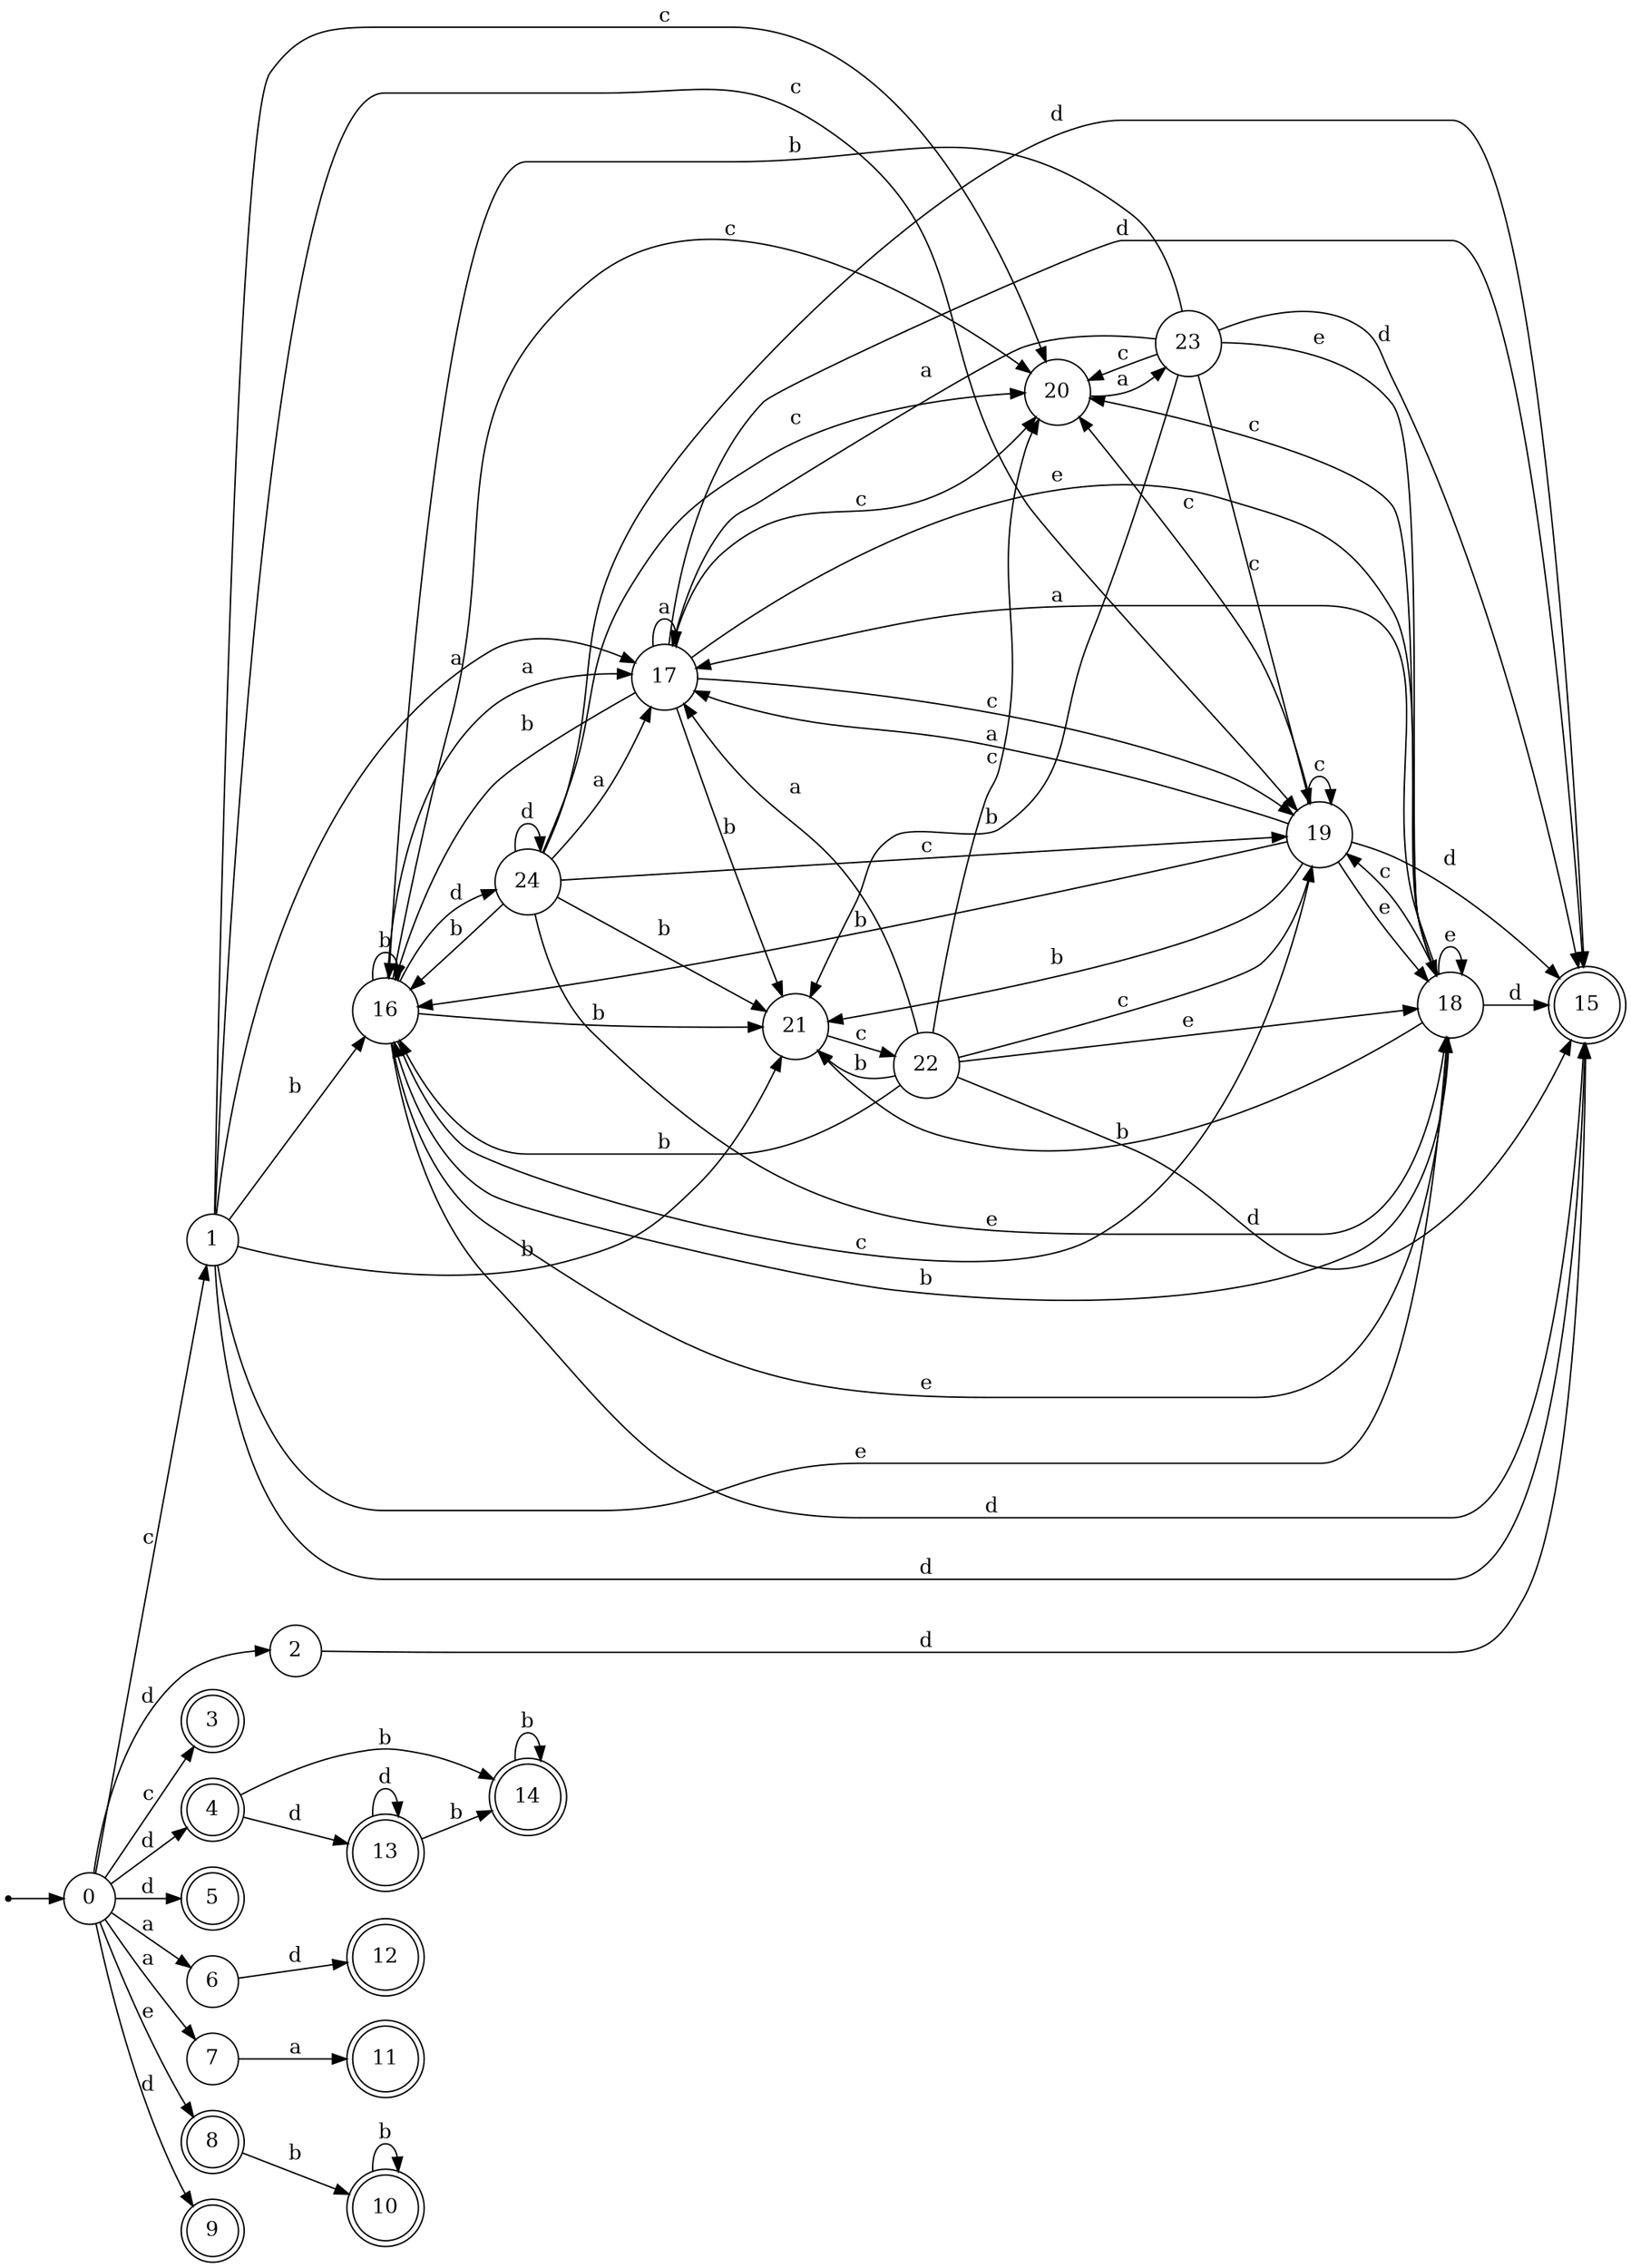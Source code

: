 digraph finite_state_machine {
rankdir=LR;
size="20,20";
node [shape = point]; "dummy0"
node [shape = circle]; "0";
"dummy0" -> "0";
node [shape = circle]; "1";
node [shape = circle]; "2";
node [shape = doublecircle]; "3";node [shape = doublecircle]; "4";node [shape = doublecircle]; "5";node [shape = circle]; "6";
node [shape = circle]; "7";
node [shape = doublecircle]; "8";node [shape = doublecircle]; "9";node [shape = doublecircle]; "10";node [shape = doublecircle]; "11";node [shape = doublecircle]; "12";node [shape = doublecircle]; "13";node [shape = doublecircle]; "14";node [shape = doublecircle]; "15";node [shape = circle]; "16";
node [shape = circle]; "17";
node [shape = circle]; "18";
node [shape = circle]; "19";
node [shape = circle]; "20";
node [shape = circle]; "21";
node [shape = circle]; "22";
node [shape = circle]; "23";
node [shape = circle]; "24";
"0" -> "1" [label = "c"];
 "0" -> "3" [label = "c"];
 "0" -> "9" [label = "d"];
 "0" -> "2" [label = "d"];
 "0" -> "4" [label = "d"];
 "0" -> "5" [label = "d"];
 "0" -> "6" [label = "a"];
 "0" -> "7" [label = "a"];
 "0" -> "8" [label = "e"];
 "8" -> "10" [label = "b"];
 "10" -> "10" [label = "b"];
 "7" -> "11" [label = "a"];
 "6" -> "12" [label = "d"];
 "4" -> "13" [label = "d"];
 "4" -> "14" [label = "b"];
 "14" -> "14" [label = "b"];
 "13" -> "13" [label = "d"];
 "13" -> "14" [label = "b"];
 "2" -> "15" [label = "d"];
 "1" -> "16" [label = "b"];
 "1" -> "21" [label = "b"];
 "1" -> "17" [label = "a"];
 "1" -> "18" [label = "e"];
 "1" -> "19" [label = "c"];
 "1" -> "20" [label = "c"];
 "1" -> "15" [label = "d"];
 "21" -> "22" [label = "c"];
 "22" -> "16" [label = "b"];
 "22" -> "21" [label = "b"];
 "22" -> "17" [label = "a"];
 "22" -> "18" [label = "e"];
 "22" -> "19" [label = "c"];
 "22" -> "20" [label = "c"];
 "22" -> "15" [label = "d"];
 "20" -> "23" [label = "a"];
 "23" -> "19" [label = "c"];
 "23" -> "20" [label = "c"];
 "23" -> "16" [label = "b"];
 "23" -> "21" [label = "b"];
 "23" -> "17" [label = "a"];
 "23" -> "18" [label = "e"];
 "23" -> "15" [label = "d"];
 "19" -> "19" [label = "c"];
 "19" -> "20" [label = "c"];
 "19" -> "17" [label = "a"];
 "19" -> "18" [label = "e"];
 "19" -> "16" [label = "b"];
 "19" -> "21" [label = "b"];
 "19" -> "15" [label = "d"];
 "18" -> "18" [label = "e"];
 "18" -> "17" [label = "a"];
 "18" -> "19" [label = "c"];
 "18" -> "20" [label = "c"];
 "18" -> "16" [label = "b"];
 "18" -> "21" [label = "b"];
 "18" -> "15" [label = "d"];
 "17" -> "17" [label = "a"];
 "17" -> "18" [label = "e"];
 "17" -> "19" [label = "c"];
 "17" -> "20" [label = "c"];
 "17" -> "16" [label = "b"];
 "17" -> "21" [label = "b"];
 "17" -> "15" [label = "d"];
 "16" -> "16" [label = "b"];
 "16" -> "21" [label = "b"];
 "16" -> "24" [label = "d"];
 "16" -> "15" [label = "d"];
 "16" -> "17" [label = "a"];
 "16" -> "18" [label = "e"];
 "16" -> "19" [label = "c"];
 "16" -> "20" [label = "c"];
 "24" -> "24" [label = "d"];
 "24" -> "15" [label = "d"];
 "24" -> "16" [label = "b"];
 "24" -> "21" [label = "b"];
 "24" -> "17" [label = "a"];
 "24" -> "18" [label = "e"];
 "24" -> "19" [label = "c"];
 "24" -> "20" [label = "c"];
 }
